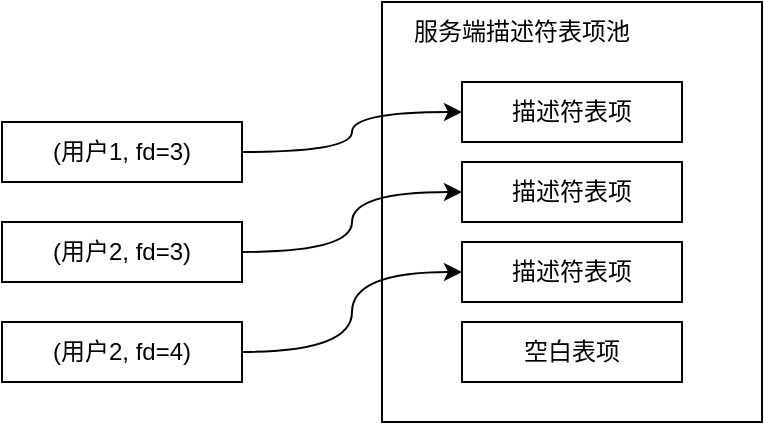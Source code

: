 <mxfile version="20.5.3" type="github">
  <diagram id="jyAtCdqT7euu7xALxRPa" name="第 1 页">
    <mxGraphModel dx="2062" dy="1122" grid="1" gridSize="10" guides="1" tooltips="1" connect="1" arrows="1" fold="1" page="1" pageScale="1" pageWidth="827" pageHeight="1169" math="0" shadow="0">
      <root>
        <mxCell id="0" />
        <mxCell id="1" parent="0" />
        <mxCell id="O6PqJW8I40he0mp5_gxb-1" value="(用户1, fd=3)" style="rounded=0;whiteSpace=wrap;html=1;" vertex="1" parent="1">
          <mxGeometry x="260" y="380" width="120" height="30" as="geometry" />
        </mxCell>
        <mxCell id="O6PqJW8I40he0mp5_gxb-2" value="" style="rounded=0;whiteSpace=wrap;html=1;" vertex="1" parent="1">
          <mxGeometry x="450" y="320" width="190" height="210" as="geometry" />
        </mxCell>
        <mxCell id="O6PqJW8I40he0mp5_gxb-3" value="服务端描述符表项池" style="text;html=1;strokeColor=none;fillColor=none;align=center;verticalAlign=middle;whiteSpace=wrap;rounded=0;" vertex="1" parent="1">
          <mxGeometry x="450" y="320" width="140" height="30" as="geometry" />
        </mxCell>
        <mxCell id="O6PqJW8I40he0mp5_gxb-4" value="描述符表项" style="rounded=0;whiteSpace=wrap;html=1;" vertex="1" parent="1">
          <mxGeometry x="490" y="360" width="110" height="30" as="geometry" />
        </mxCell>
        <mxCell id="O6PqJW8I40he0mp5_gxb-5" value="描述符表项" style="rounded=0;whiteSpace=wrap;html=1;" vertex="1" parent="1">
          <mxGeometry x="490" y="400" width="110" height="30" as="geometry" />
        </mxCell>
        <mxCell id="O6PqJW8I40he0mp5_gxb-6" value="描述符表项" style="rounded=0;whiteSpace=wrap;html=1;" vertex="1" parent="1">
          <mxGeometry x="490" y="440" width="110" height="30" as="geometry" />
        </mxCell>
        <mxCell id="O6PqJW8I40he0mp5_gxb-7" value="空白表项" style="rounded=0;whiteSpace=wrap;html=1;" vertex="1" parent="1">
          <mxGeometry x="490" y="480" width="110" height="30" as="geometry" />
        </mxCell>
        <mxCell id="O6PqJW8I40he0mp5_gxb-8" style="edgeStyle=orthogonalEdgeStyle;rounded=0;orthogonalLoop=1;jettySize=auto;html=1;exitX=1;exitY=0.5;exitDx=0;exitDy=0;entryX=0;entryY=0.5;entryDx=0;entryDy=0;curved=1;" edge="1" parent="1" source="O6PqJW8I40he0mp5_gxb-1" target="O6PqJW8I40he0mp5_gxb-4">
          <mxGeometry relative="1" as="geometry" />
        </mxCell>
        <mxCell id="O6PqJW8I40he0mp5_gxb-11" style="edgeStyle=orthogonalEdgeStyle;curved=1;rounded=0;orthogonalLoop=1;jettySize=auto;html=1;exitX=1;exitY=0.5;exitDx=0;exitDy=0;entryX=0;entryY=0.5;entryDx=0;entryDy=0;" edge="1" parent="1" source="O6PqJW8I40he0mp5_gxb-9" target="O6PqJW8I40he0mp5_gxb-5">
          <mxGeometry relative="1" as="geometry" />
        </mxCell>
        <mxCell id="O6PqJW8I40he0mp5_gxb-9" value="(用户2, fd=3)" style="rounded=0;whiteSpace=wrap;html=1;" vertex="1" parent="1">
          <mxGeometry x="260" y="430" width="120" height="30" as="geometry" />
        </mxCell>
        <mxCell id="O6PqJW8I40he0mp5_gxb-12" style="edgeStyle=orthogonalEdgeStyle;curved=1;rounded=0;orthogonalLoop=1;jettySize=auto;html=1;exitX=1;exitY=0.5;exitDx=0;exitDy=0;entryX=0;entryY=0.5;entryDx=0;entryDy=0;" edge="1" parent="1" source="O6PqJW8I40he0mp5_gxb-10" target="O6PqJW8I40he0mp5_gxb-6">
          <mxGeometry relative="1" as="geometry" />
        </mxCell>
        <mxCell id="O6PqJW8I40he0mp5_gxb-10" value="(用户2, fd=4)" style="rounded=0;whiteSpace=wrap;html=1;" vertex="1" parent="1">
          <mxGeometry x="260" y="480" width="120" height="30" as="geometry" />
        </mxCell>
      </root>
    </mxGraphModel>
  </diagram>
</mxfile>
